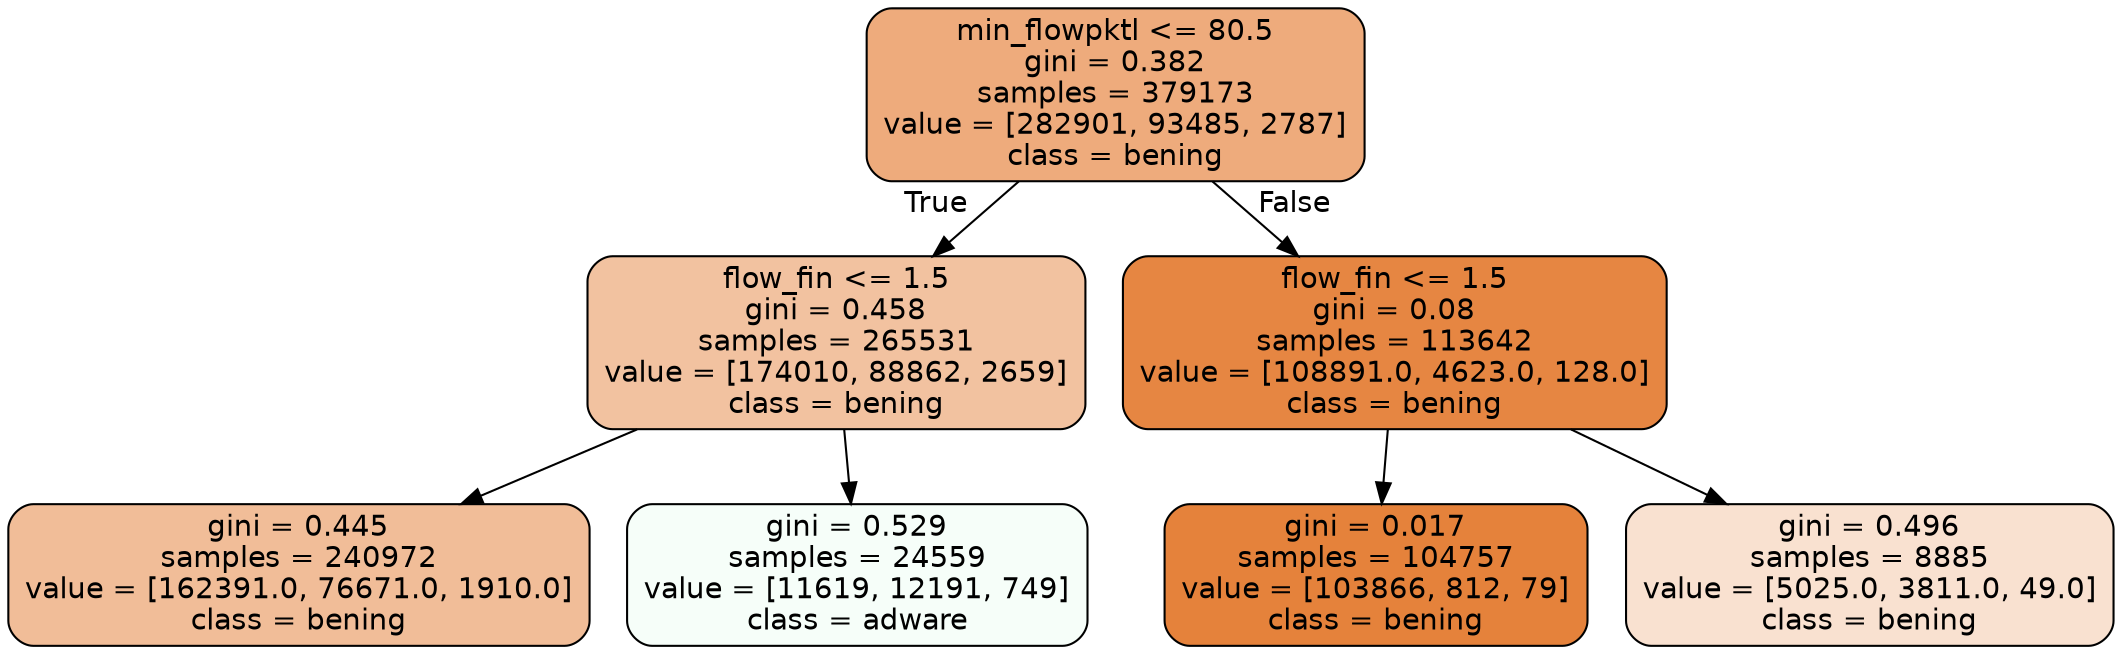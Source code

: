 digraph Tree {
node [shape=box, style="filled, rounded", color="black", fontname="helvetica"] ;
edge [fontname="helvetica"] ;
0 [label="min_flowpktl <= 80.5\ngini = 0.382\nsamples = 379173\nvalue = [282901, 93485, 2787]\nclass = bening", fillcolor="#eeab7c"] ;
1 [label="flow_fin <= 1.5\ngini = 0.458\nsamples = 265531\nvalue = [174010, 88862, 2659]\nclass = bening", fillcolor="#f2c2a0"] ;
0 -> 1 [labeldistance=2.5, labelangle=45, headlabel="True"] ;
2 [label="gini = 0.445\nsamples = 240972\nvalue = [162391.0, 76671.0, 1910.0]\nclass = bening", fillcolor="#f1bd98"] ;
1 -> 2 ;
3 [label="gini = 0.529\nsamples = 24559\nvalue = [11619, 12191, 749]\nclass = adware", fillcolor="#f6fef9"] ;
1 -> 3 ;
4 [label="flow_fin <= 1.5\ngini = 0.08\nsamples = 113642\nvalue = [108891.0, 4623.0, 128.0]\nclass = bening", fillcolor="#e68642"] ;
0 -> 4 [labeldistance=2.5, labelangle=-45, headlabel="False"] ;
5 [label="gini = 0.017\nsamples = 104757\nvalue = [103866, 812, 79]\nclass = bening", fillcolor="#e5823b"] ;
4 -> 5 ;
6 [label="gini = 0.496\nsamples = 8885\nvalue = [5025.0, 3811.0, 49.0]\nclass = bening", fillcolor="#f9e1d0"] ;
4 -> 6 ;
}